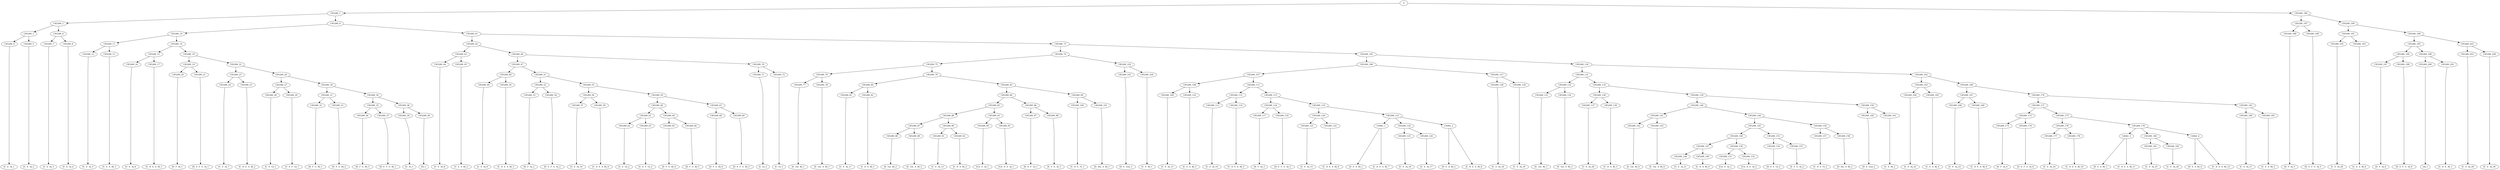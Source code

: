 digraph sample{
"S" -> "C85289_1";
"C85289_1" -> "C85289_2";
"C85289_2" -> "C85289_3";
"C85289_3" -> "C85289_4";
"C85289_4" -> "[C  E  A]_1";
"C85289_3" -> "C85289_5";
"C85289_5" -> "[C  E  A]_2";
"C85289_2" -> "C85289_6";
"C85289_6" -> "C85289_7";
"C85289_7" -> "[C  E  A]_3";
"C85289_6" -> "C85289_8";
"C85289_8" -> "[C  E  A]_4";
"C85289_1" -> "C85289_9";
"C85289_9" -> "C85289_10";
"C85289_10" -> "C85289_11";
"C85289_11" -> "C85289_12";
"C85289_12" -> "[C  E  A]_5";
"C85289_11" -> "C85289_13";
"C85289_13" -> "[C  E  A  B]_1";
"C85289_10" -> "C85289_14";
"C85289_14" -> "C85289_15";
"C85289_15" -> "C85289_16";
"C85289_16" -> "[C  E  A]_6";
"C85289_15" -> "C85289_17";
"C85289_17" -> "[C  D  E  A  B]_1";
"C85289_14" -> "C85289_18";
"C85289_18" -> "C85289_19";
"C85289_19" -> "C85289_20";
"C85289_20" -> "[D  F  A]_1";
"C85289_19" -> "C85289_21";
"C85289_21" -> "[D  E  F  G  A]_1";
"C85289_18" -> "C85289_22";
"C85289_22" -> "C85289_23";
"C85289_23" -> "C85289_24";
"C85289_24" -> "[C  E  A]_7";
"C85289_23" -> "C85289_25";
"C85289_25" -> "[C  D  E  A  B]_2";
"C85289_22" -> "C85289_26";
"C85289_26" -> "C85289_27";
"C85289_27" -> "C85289_28";
"C85289_28" -> "[C  E  G]_1";
"C85289_27" -> "C85289_29";
"C85289_29" -> "[C  E  F  G]_1";
"C85289_26" -> "C85289_30";
"C85289_30" -> "C85289_31";
"C85289_31" -> "C85289_32";
"C85289_32" -> "[D  F  G  B]_1";
"C85289_31" -> "C85289_33";
"C85289_33" -> "[D  F  G  B]_2";
"C85289_30" -> "C85289_34";
"C85289_34" -> "C85289_35";
"C85289_35" -> "C85289_36";
"C85289_36" -> "[D  F  G  B]_3";
"C85289_35" -> "C85289_37";
"C85289_37" -> "[D  E  F  G  B]_1";
"C85289_34" -> "C85289_38";
"C85289_38" -> "C85289_39";
"C85289_39" -> "[C  E]_1";
"C85289_38" -> "C85289_40";
"C85289_40" -> "[E]_1";
"C85289_9" -> "C85289_41";
"C85289_41" -> "C85289_42";
"C85289_42" -> "C85289_43";
"C85289_43" -> "C85289_44";
"C85289_44" -> "[C  E  A]_8";
"C85289_43" -> "C85289_45";
"C85289_45" -> "[C  E  A  B]_2";
"C85289_42" -> "C85289_46";
"C85289_46" -> "C85289_47";
"C85289_47" -> "C85289_48";
"C85289_48" -> "C85289_49";
"C85289_49" -> "[C  E  A]_9";
"C85289_48" -> "C85289_50";
"C85289_50" -> "[C  D  E  A  B]_3";
"C85289_47" -> "C85289_51";
"C85289_51" -> "C85289_52";
"C85289_52" -> "C85289_53";
"C85289_53" -> "[D  F  A]_2";
"C85289_52" -> "C85289_54";
"C85289_54" -> "[D  E  F  G  A]_2";
"C85289_51" -> "C85289_55";
"C85289_55" -> "C85289_56";
"C85289_56" -> "C85289_57";
"C85289_57" -> "[C  E  A]_10";
"C85289_56" -> "C85289_58";
"C85289_58" -> "[C  D  E  A  B]_4";
"C85289_55" -> "C85289_59";
"C85289_59" -> "C85289_60";
"C85289_60" -> "C85289_61";
"C85289_61" -> "C85289_62";
"C85289_62" -> "[C  E  G]_2";
"C85289_61" -> "C85289_63";
"C85289_63" -> "[C  E  F  G]_2";
"C85289_60" -> "C85289_64";
"C85289_64" -> "C85289_65";
"C85289_65" -> "[D  F  G  B]_4";
"C85289_64" -> "C85289_66";
"C85289_66" -> "[D  F  G  B]_5";
"C85289_59" -> "C85289_67";
"C85289_67" -> "C85289_68";
"C85289_68" -> "[D  F  G  B]_6";
"C85289_67" -> "C85289_69";
"C85289_69" -> "[D  E  F  G  B]_2";
"C85289_46" -> "C85289_70";
"C85289_70" -> "C85289_71";
"C85289_71" -> "[C  E]_2";
"C85289_70" -> "C85289_72";
"C85289_72" -> "[C  E]_3";
"C85289_41" -> "C85289_73";
"C85289_73" -> "C85289_74";
"C85289_74" -> "C85289_75";
"C85289_75" -> "C85289_76";
"C85289_76" -> "C85289_77";
"C85289_77" -> "[E  Gis  B]_1";
"C85289_76" -> "C85289_78";
"C85289_78" -> "[E  Gis  A  B]_1";
"C85289_75" -> "C85289_79";
"C85289_79" -> "C85289_80";
"C85289_80" -> "C85289_81";
"C85289_81" -> "[C  E  A]_11";
"C85289_80" -> "C85289_82";
"C85289_82" -> "[C  D  A  B]_1";
"C85289_79" -> "C85289_83";
"C85289_83" -> "C85289_84";
"C85289_84" -> "C85289_85";
"C85289_85" -> "C85289_86";
"C85289_86" -> "C85289_87";
"C85289_87" -> "C85289_88";
"C85289_88" -> "[E  Gis  B]_2";
"C85289_87" -> "C85289_89";
"C85289_89" -> "[E  Gis  A  B]_2";
"C85289_86" -> "C85289_90";
"C85289_90" -> "C85289_91";
"C85289_91" -> "[C  E  A]_12";
"C85289_90" -> "C85289_92";
"C85289_92" -> "[C  D  A  B]_2";
"C85289_85" -> "C85289_93";
"C85289_93" -> "C85289_94";
"C85289_94" -> "[Cis  E  A]_1";
"C85289_93" -> "C85289_95";
"C85289_95" -> "[Cis  D  E  A]_1";
"C85289_84" -> "C85289_96";
"C85289_96" -> "C85289_97";
"C85289_97" -> "[D  E  F  G]_1";
"C85289_96" -> "C85289_98";
"C85289_98" -> "[E  F  G  A]_1";
"C85289_83" -> "C85289_99";
"C85289_99" -> "C85289_100";
"C85289_100" -> "[C  D  E  F]_1";
"C85289_99" -> "C85289_101";
"C85289_101" -> "[D  Dis  A  B]_1";
"C85289_74" -> "C85289_102";
"C85289_102" -> "C85289_103";
"C85289_103" -> "[D  E  Gis]_1";
"C85289_102" -> "C85289_104";
"C85289_104" -> "[C  E  B]_1";
"C85289_73" -> "C85289_105";
"C85289_105" -> "C85289_106";
"C85289_106" -> "C85289_107";
"C85289_107" -> "C85289_108";
"C85289_108" -> "C85289_109";
"C85289_109" -> "[C  E  A]_13";
"C85289_108" -> "C85289_110";
"C85289_110" -> "[C  E  A  B]_3";
"C85289_107" -> "C85289_111";
"C85289_111" -> "C85289_112";
"C85289_112" -> "C85289_113";
"C85289_113" -> "[C  E  A]_14";
"C85289_112" -> "C85289_114";
"C85289_114" -> "[C  D  E  A  B]_5";
"C85289_111" -> "C85289_115";
"C85289_115" -> "C85289_116";
"C85289_116" -> "C85289_117";
"C85289_117" -> "[D  F  A]_3";
"C85289_116" -> "C85289_118";
"C85289_118" -> "[D  E  F  G  A]_3";
"C85289_115" -> "C85289_119";
"C85289_119" -> "C85289_120";
"C85289_120" -> "C85289_121";
"C85289_121" -> "[C  E  A]_15";
"C85289_120" -> "C85289_122";
"C85289_122" -> "[C  D  E  A  B]_6";
"C85289_119" -> "C85289_123";
"C85289_123" -> "C4082_1";
"C4082_1" -> "[D  E  A  B]_1";
"C4082_1" -> "[C  D  E  A  B]_7";
"C85289_123" -> "C85289_124";
"C85289_124" -> "C85289_125";
"C85289_125" -> "[C  E  A]_16";
"C85289_124" -> "C85289_126";
"C85289_126" -> "[C  E  A]_17";
"C85289_123" -> "C4082_2";
"C4082_2" -> "[D  E  A  B]_2";
"C4082_2" -> "[C  D  E  A  B]_8";
"C85289_106" -> "C85289_127";
"C85289_127" -> "C85289_128";
"C85289_128" -> "[C  E  A]_18";
"C85289_127" -> "C85289_129";
"C85289_129" -> "[C  E  A]_19";
"C85289_105" -> "C85289_130";
"C85289_130" -> "C85289_131";
"C85289_131" -> "C85289_132";
"C85289_132" -> "C85289_133";
"C85289_133" -> "[E  Gis  B]_3";
"C85289_132" -> "C85289_134";
"C85289_134" -> "[E  Gis  A  B]_3";
"C85289_131" -> "C85289_135";
"C85289_135" -> "C85289_136";
"C85289_136" -> "C85289_137";
"C85289_137" -> "[C  E  A]_20";
"C85289_136" -> "C85289_138";
"C85289_138" -> "[C  D  A  B]_3";
"C85289_135" -> "C85289_139";
"C85289_139" -> "C85289_140";
"C85289_140" -> "C85289_141";
"C85289_141" -> "C85289_142";
"C85289_142" -> "[E  Gis  B]_4";
"C85289_141" -> "C85289_143";
"C85289_143" -> "[E  Gis  A  B]_4";
"C85289_140" -> "C85289_144";
"C85289_144" -> "C85289_145";
"C85289_145" -> "C85289_146";
"C85289_146" -> "C85289_147";
"C85289_147" -> "C85289_148";
"C85289_148" -> "[C  E  A]_21";
"C85289_147" -> "C85289_149";
"C85289_149" -> "[C  D  A  B]_4";
"C85289_146" -> "C85289_150";
"C85289_150" -> "C85289_151";
"C85289_151" -> "[Cis  E  A]_2";
"C85289_150" -> "C85289_152";
"C85289_152" -> "[Cis  D  E  A]_2";
"C85289_145" -> "C85289_153";
"C85289_153" -> "C85289_154";
"C85289_154" -> "[D  E  F  G]_2";
"C85289_153" -> "C85289_155";
"C85289_155" -> "[E  F  G  A]_2";
"C85289_144" -> "C85289_156";
"C85289_156" -> "C85289_157";
"C85289_157" -> "[C  D  E  F]_2";
"C85289_156" -> "C85289_158";
"C85289_158" -> "[D  Dis  A  B]_2";
"C85289_139" -> "C85289_159";
"C85289_159" -> "C85289_160";
"C85289_160" -> "[D  E  Gis]_2";
"C85289_159" -> "C85289_161";
"C85289_161" -> "[C  E  B]_2";
"C85289_130" -> "C85289_162";
"C85289_162" -> "C85289_163";
"C85289_163" -> "C85289_164";
"C85289_164" -> "[C  E  A]_22";
"C85289_163" -> "C85289_165";
"C85289_165" -> "[C  E  A  B]_4";
"C85289_162" -> "C85289_166";
"C85289_166" -> "C85289_167";
"C85289_167" -> "C85289_168";
"C85289_168" -> "[C  E  A]_23";
"C85289_167" -> "C85289_169";
"C85289_169" -> "[C  D  E  A  B]_9";
"C85289_166" -> "C85289_170";
"C85289_170" -> "C85289_171";
"C85289_171" -> "C85289_172";
"C85289_172" -> "C85289_173";
"C85289_173" -> "[D  F  A]_4";
"C85289_172" -> "C85289_174";
"C85289_174" -> "[D  E  F  G  A]_4";
"C85289_171" -> "C85289_175";
"C85289_175" -> "C85289_176";
"C85289_176" -> "C85289_177";
"C85289_177" -> "[C  E  A]_24";
"C85289_176" -> "C85289_178";
"C85289_178" -> "[C  D  E  A  B]_10";
"C85289_175" -> "C85289_179";
"C85289_179" -> "C4082_3";
"C4082_3" -> "[D  E  A  B]_3";
"C4082_3" -> "[C  D  E  A  B]_11";
"C85289_179" -> "C85289_180";
"C85289_180" -> "C85289_181";
"C85289_181" -> "[C  E  A]_25";
"C85289_180" -> "C85289_182";
"C85289_182" -> "[C  E  A]_26";
"C85289_179" -> "C4082_4";
"C4082_4" -> "[D  E  A  B]_4";
"C4082_4" -> "[C  D  E  A  B]_12";
"C85289_170" -> "C85289_183";
"C85289_183" -> "C85289_184";
"C85289_184" -> "[C  E  A]_27";
"C85289_183" -> "C85289_185";
"C85289_185" -> "[C  E  A  B]_5";
"S" -> "C85289_186";
"C85289_186" -> "C85289_187";
"C85289_187" -> "C85289_188";
"C85289_188" -> "[D  F  A]_5";
"C85289_187" -> "C85289_189";
"C85289_189" -> "[D  E  F  G  A]_5";
"C85289_186" -> "C85289_190";
"C85289_190" -> "C85289_191";
"C85289_191" -> "C85289_192";
"C85289_192" -> "[C  E  A]_28";
"C85289_191" -> "C85289_193";
"C85289_193" -> "[C  E  A  B]_6";
"C85289_190" -> "C85289_194";
"C85289_194" -> "C85289_195";
"C85289_195" -> "C85289_196";
"C85289_196" -> "C85289_197";
"C85289_197" -> "[D  F  A]_6";
"C85289_196" -> "C85289_198";
"C85289_198" -> "[D  E  F  G  A]_6";
"C85289_195" -> "C85289_199";
"C85289_199" -> "C85289_200";
"C85289_200" -> "[A]_1";
"C85289_199" -> "C85289_201";
"C85289_201" -> "[C  D  E  B]_1";
"C85289_194" -> "C85289_202";
"C85289_202" -> "C85289_203";
"C85289_203" -> "[C  E  A]_29";
"C85289_202" -> "C85289_204";
"C85289_204" -> "[C  E  A]_30";

{rank = min; "S";}
{rank = same; "C85289_1"; "C85289_186";}
{rank = same; "C85289_2"; "C85289_9"; "C85289_187"; "C85289_190";}
{rank = same; "C85289_3"; "C85289_6"; "C85289_10"; "C85289_41"; "C85289_188"; "C85289_189"; "C85289_191"; "C85289_194";}
{rank = same; "C85289_4"; "C85289_5"; "C85289_7"; "C85289_8"; "C85289_11"; "C85289_14"; "C85289_42"; "C85289_73"; "C85289_192"; "C85289_193"; "C85289_195"; "C85289_202";}
{rank = same; "C85289_12"; "C85289_13"; "C85289_15"; "C85289_18"; "C85289_43"; "C85289_46"; "C85289_74"; "C85289_105"; "C85289_196"; "C85289_199"; "C85289_203"; "C85289_204";}
{rank = same; "C85289_16"; "C85289_17"; "C85289_19"; "C85289_22"; "C85289_44"; "C85289_45"; "C85289_47"; "C85289_70"; "C85289_75"; "C85289_102"; "C85289_106"; "C85289_130"; "C85289_197"; "C85289_198"; "C85289_200"; "C85289_201";}
{rank = same; "C85289_20"; "C85289_21"; "C85289_23"; "C85289_26"; "C85289_48"; "C85289_51"; "C85289_71"; "C85289_72"; "C85289_76"; "C85289_79"; "C85289_103"; "C85289_104"; "C85289_107"; "C85289_127"; "C85289_131"; "C85289_162";}
{rank = same; "C85289_24"; "C85289_25"; "C85289_27"; "C85289_30"; "C85289_49"; "C85289_50"; "C85289_52"; "C85289_55"; "C85289_77"; "C85289_78"; "C85289_80"; "C85289_83"; "C85289_108"; "C85289_111"; "C85289_128"; "C85289_129"; "C85289_132"; "C85289_135"; "C85289_163"; "C85289_166";}
{rank = same; "C85289_28"; "C85289_29"; "C85289_31"; "C85289_34"; "C85289_53"; "C85289_54"; "C85289_56"; "C85289_59"; "C85289_81"; "C85289_82"; "C85289_84"; "C85289_99"; "C85289_109"; "C85289_110"; "C85289_112"; "C85289_115"; "C85289_133"; "C85289_134"; "C85289_136"; "C85289_139"; "C85289_164"; "C85289_165"; "C85289_167"; "C85289_170";}
{rank = same; "C85289_32"; "C85289_33"; "C85289_35"; "C85289_38"; "C85289_57"; "C85289_58"; "C85289_60"; "C85289_67"; "C85289_85"; "C85289_96"; "C85289_100"; "C85289_101"; "C85289_113"; "C85289_114"; "C85289_116"; "C85289_119"; "C85289_137"; "C85289_138"; "C85289_140"; "C85289_159"; "C85289_168"; "C85289_169"; "C85289_171"; "C85289_183";}
{rank = same; "C85289_36"; "C85289_37"; "C85289_39"; "C85289_40"; "C85289_61"; "C85289_64"; "C85289_68"; "C85289_69"; "C85289_86"; "C85289_93"; "C85289_97"; "C85289_98"; "C85289_117"; "C85289_118"; "C85289_120"; "C85289_123"; "C85289_141"; "C85289_144"; "C85289_160"; "C85289_161"; "C85289_172"; "C85289_175"; "C85289_184"; "C85289_185";}
{rank = same; "C85289_62"; "C85289_63"; "C85289_65"; "C85289_66"; "C85289_87"; "C85289_90"; "C85289_94"; "C85289_95"; "C85289_121"; "C85289_122"; "C4082_1"; "C85289_124"; "C4082_2"; "C85289_142"; "C85289_143"; "C85289_145"; "C85289_156"; "C85289_173"; "C85289_174"; "C85289_176"; "C85289_179";}
{rank = same; "C85289_88"; "C85289_89"; "C85289_91"; "C85289_92"; "C85289_125"; "C85289_126"; "C85289_146"; "C85289_153"; "C85289_157"; "C85289_158"; "C85289_177"; "C85289_178"; "C4082_3"; "C85289_180"; "C4082_4";}
{rank = same; "C85289_147"; "C85289_150"; "C85289_154"; "C85289_155"; "C85289_181"; "C85289_182";}
{rank = same; "C85289_148"; "C85289_149"; "C85289_151"; "C85289_152";}
{rank = same; "[A]_1"; "[C  D  A  B]_1"; "[C  D  A  B]_2"; "[C  D  A  B]_3"; "[C  D  A  B]_4"; "[C  D  E  A  B]_1"; "[C  D  E  A  B]_2"; "[C  D  E  A  B]_3"; "[C  D  E  A  B]_4"; "[C  D  E  A  B]_5"; "[C  D  E  A  B]_6"; "[C  D  E  A  B]_7"; "[C  D  E  A  B]_8"; "[C  D  E  A  B]_9"; "[C  D  E  A  B]_10"; "[C  D  E  A  B]_11"; "[C  D  E  A  B]_12"; "[C  D  E  B]_1"; "[C  D  E  F]_1"; "[C  D  E  F]_2"; "[C  E  A  B]_1"; "[C  E  A  B]_2"; "[C  E  A  B]_3"; "[C  E  A  B]_4"; "[C  E  A  B]_5"; "[C  E  A  B]_6"; "[C  E  A]_1"; "[C  E  A]_2"; "[C  E  A]_3"; "[C  E  A]_4"; "[C  E  A]_5"; "[C  E  A]_6"; "[C  E  A]_7"; "[C  E  A]_8"; "[C  E  A]_9"; "[C  E  A]_10"; "[C  E  A]_11"; "[C  E  A]_12"; "[C  E  A]_13"; "[C  E  A]_14"; "[C  E  A]_15"; "[C  E  A]_16"; "[C  E  A]_17"; "[C  E  A]_18"; "[C  E  A]_19"; "[C  E  A]_20"; "[C  E  A]_21"; "[C  E  A]_22"; "[C  E  A]_23"; "[C  E  A]_24"; "[C  E  A]_25"; "[C  E  A]_26"; "[C  E  A]_27"; "[C  E  A]_28"; "[C  E  A]_29"; "[C  E  A]_30"; "[C  E  B]_1"; "[C  E  B]_2"; "[C  E  F  G]_1"; "[C  E  F  G]_2"; "[C  E  G]_1"; "[C  E  G]_2"; "[C  E]_1"; "[C  E]_2"; "[C  E]_3"; "[Cis  D  E  A]_1"; "[Cis  D  E  A]_2"; "[Cis  E  A]_1"; "[Cis  E  A]_2"; "[D  Dis  A  B]_1"; "[D  Dis  A  B]_2"; "[D  E  A  B]_1"; "[D  E  A  B]_2"; "[D  E  A  B]_3"; "[D  E  A  B]_4"; "[D  E  F  G  A]_1"; "[D  E  F  G  A]_2"; "[D  E  F  G  A]_3"; "[D  E  F  G  A]_4"; "[D  E  F  G  A]_5"; "[D  E  F  G  A]_6"; "[D  E  F  G  B]_1"; "[D  E  F  G  B]_2"; "[D  E  F  G]_1"; "[D  E  F  G]_2"; "[D  E  Gis]_1"; "[D  E  Gis]_2"; "[D  F  A]_1"; "[D  F  A]_2"; "[D  F  A]_3"; "[D  F  A]_4"; "[D  F  A]_5"; "[D  F  A]_6"; "[D  F  G  B]_1"; "[D  F  G  B]_2"; "[D  F  G  B]_3"; "[D  F  G  B]_4"; "[D  F  G  B]_5"; "[D  F  G  B]_6"; "[E  F  G  A]_1"; "[E  F  G  A]_2"; "[E  Gis  A  B]_1"; "[E  Gis  A  B]_2"; "[E  Gis  A  B]_3"; "[E  Gis  A  B]_4"; "[E  Gis  B]_1"; "[E  Gis  B]_2"; "[E  Gis  B]_3"; "[E  Gis  B]_4"; "[E]_1";}
}